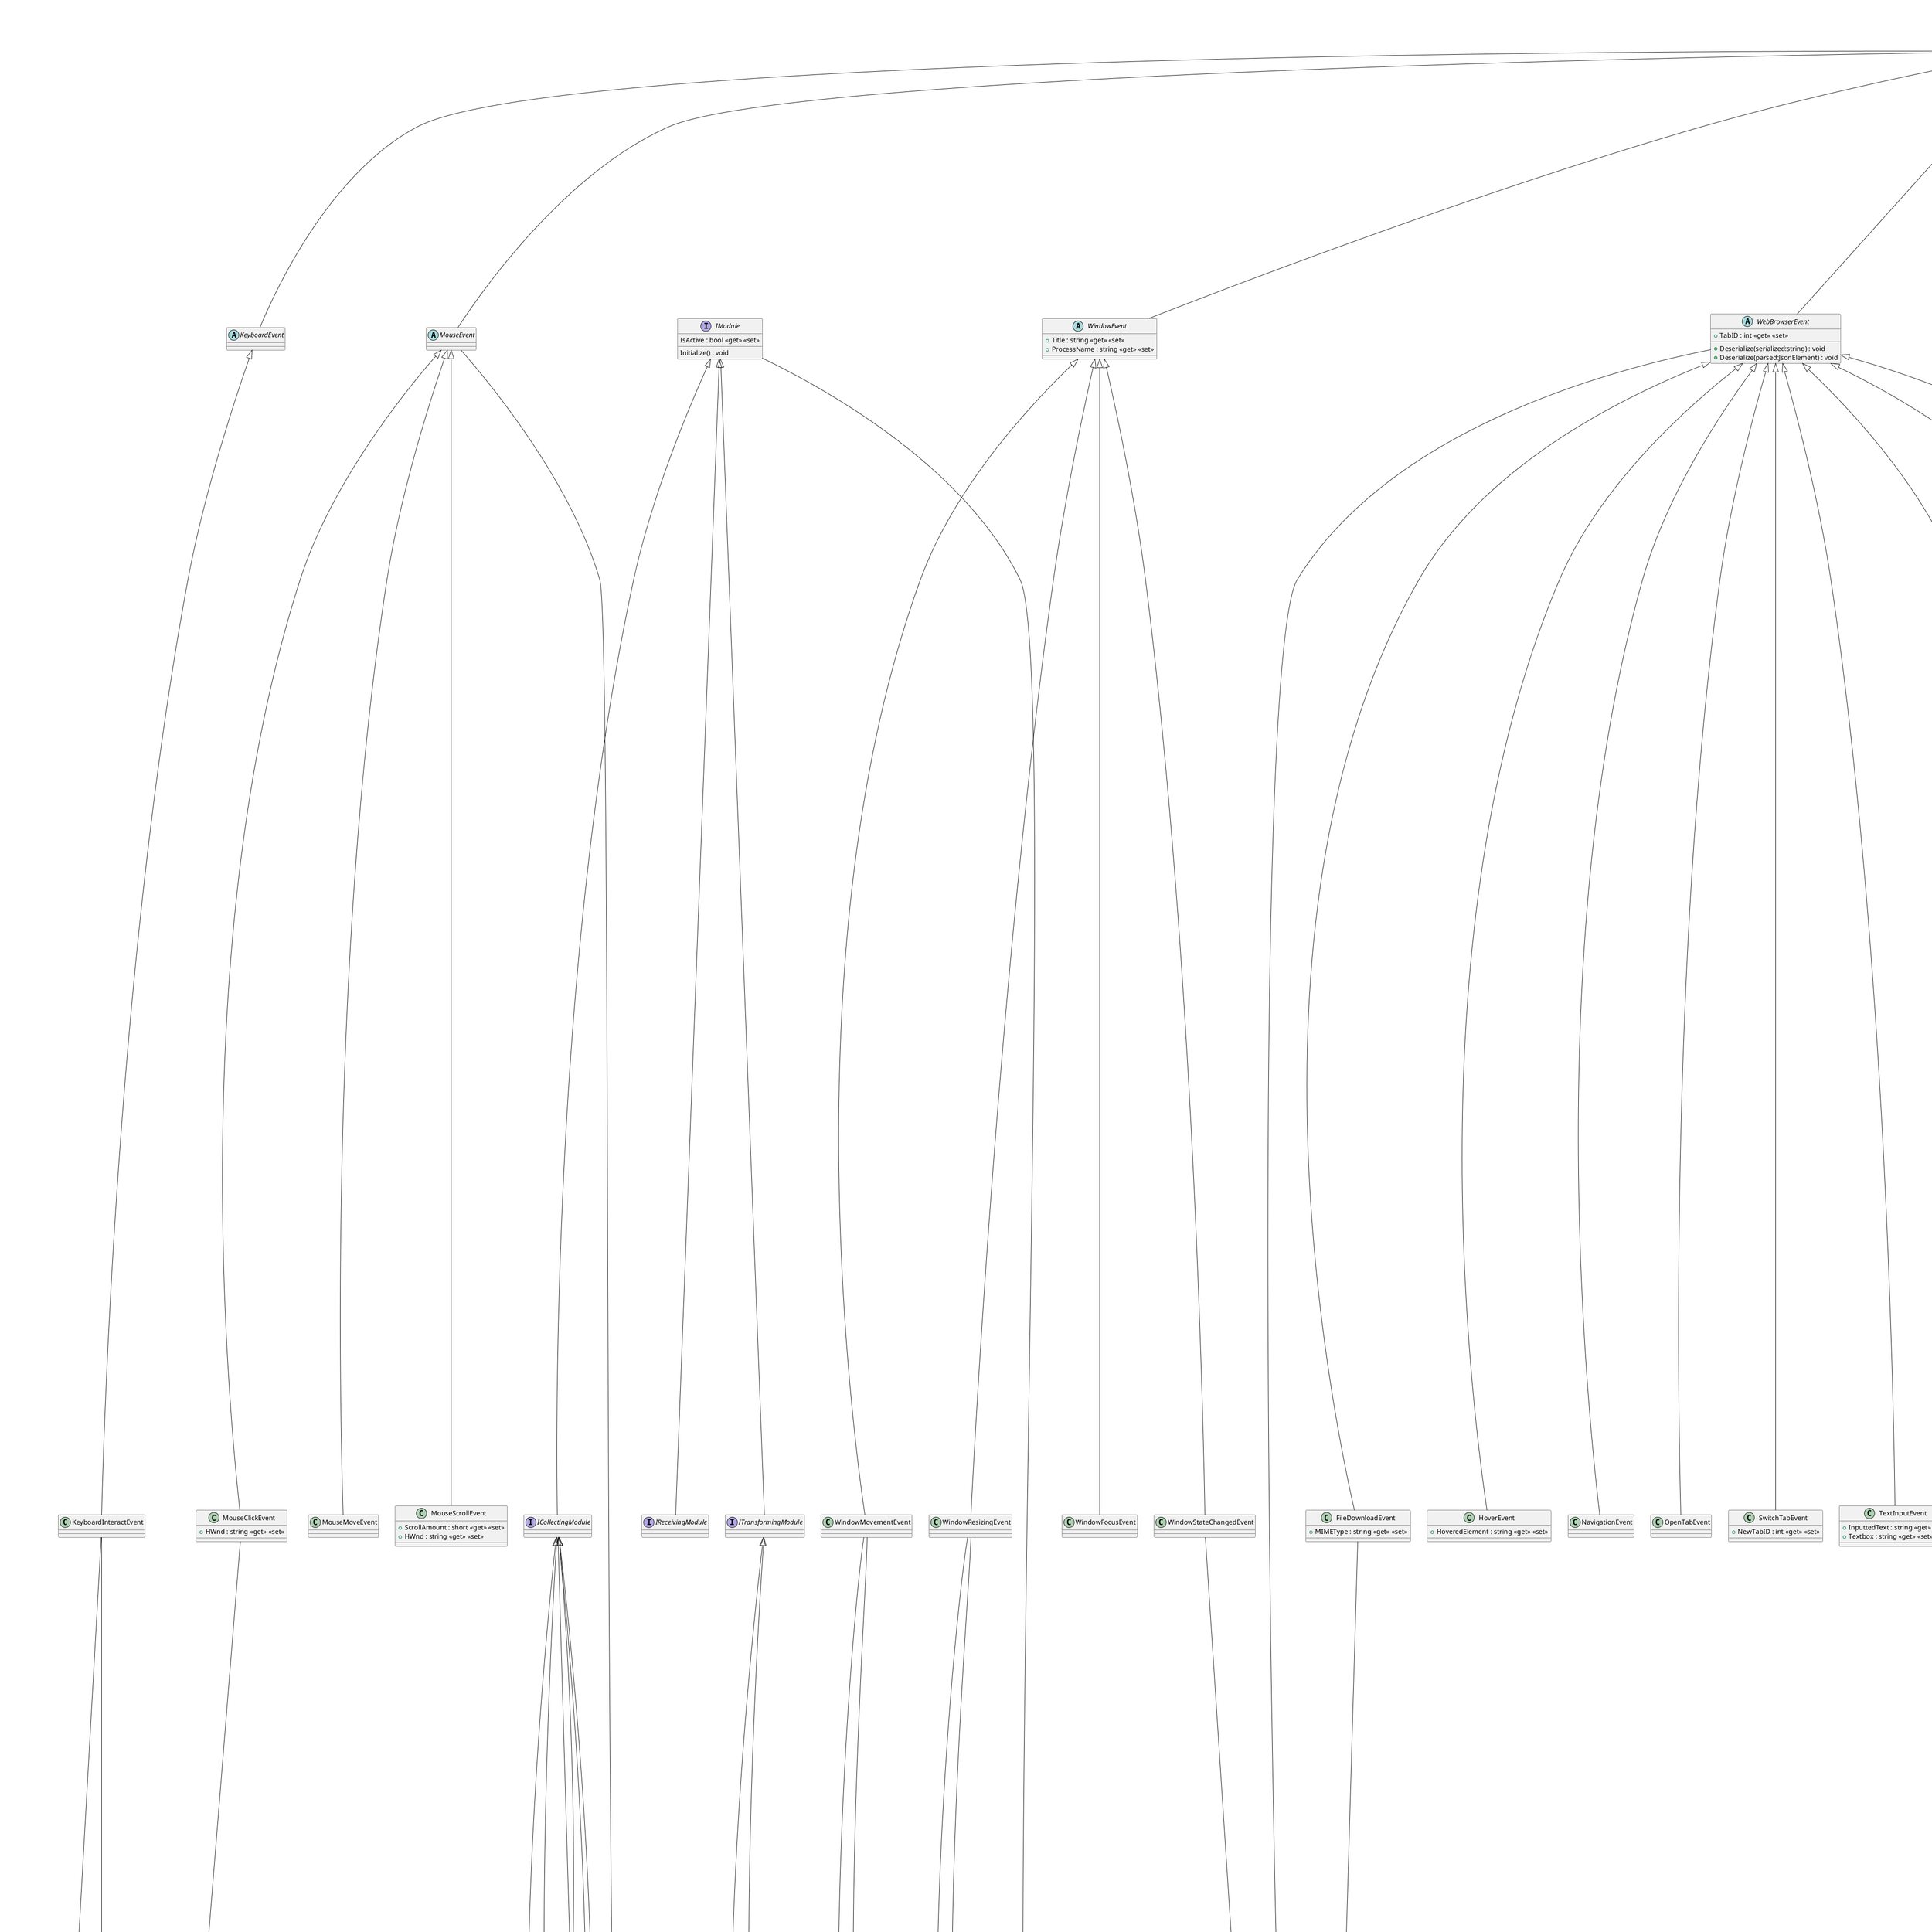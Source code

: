 @startuml
class UnitTest1 {
    + TestMethod1() : void
}
class Program {
    + {static} Main(args:string[]) : int
}
class Bootstrapper {
    + Bootstrapper()
    + ComposeImports(@object:object) : void
}
class ModuleLoadContext {
    + ModuleLoadContext(pluginPath:string)
}
IBootstrapper <|-- Bootstrapper
Bootstrapper +-- ModuleLoadContext
AssemblyLoadContext <|-- ModuleLoadContext
class BootstrapperConventions <<static>> {
    + {static} GetRegistrationBuilder() : RegistrationBuilder
}
interface IBootstrapper {
    ComposeImports(@object:object) : void
}
class UnitTest1 {
    + TestMethod1() : void
}
class App <<partial>> {
}
Application <|-- App
class UnitTest1 {
    + TestMethod1() : void
}
class ClipboardModule {
    + IsActive : bool <<get>> <<set>>
    + Initialize() : void
}
ICollectingModule <|-- ClipboardModule
ClipboardModule o-> "Identifier" Guid
ClipboardModule --> "Identifier" Guid
class UnitTest1 {
    + TestMethod1() : void
}
class KeyboardModule {
    + IsActive : bool <<get>> <<set>>
    + Initialize() : void
}
ICollectingModule <|-- KeyboardModule
KeyboardModule o-> "Identifier" Guid
KeyboardModule --> "Identifier" Guid
class UnitTest1 {
    + TestMethod1() : void
}
class MouseModule {
    + IsActive : bool <<get>> <<set>>
    + Initialize() : void
}
ICollectingModule <|-- MouseModule
MouseModule o-> "Identifier" Guid
MouseModule --> "Identifier" Guid
class MouseModuleConfiguration {
    + SamplingRateInHz : uint <<get>> <<set>>
    + Threshold : int <<get>> <<set>>
    + Parse(configuration:RawConfiguration) : void
}
IConfiguration <|-- MouseModuleConfiguration
class UnitTest1 {
    + TestMethod1() : void
}
enum EventLabel {
    BUTTONCLICK,
    CLOSETAB,
    DOWNLOAD,
    HOVER,
    NAVIGATION,
    OPENTAB,
    SWITCHTAB,
    TEXTINPUT,
    TEXTSELECTION,
}
interface IWebBrowserEventObserver {
    + Notify(eventJson:JsonElement) : void
    + EnqueueFinished() : void
}
interface IWebBrowserEventObservable {
    + Subscribe(observer:IWebBrowserEventObserver, eventLabel:EventLabel[]) : void
    + Unsubscribe(observer:IWebBrowserEventObserver, eventLabel:EventLabel[]) : void
}
IWebBrowserEventObserver --> "HandledEventLabel" EventLabel
class WebBrowserModule {
    + IsActive : bool <<get>> <<set>>
    + Initialize() : void
}
ICollectingModule <|-- WebBrowserModule
WebBrowserModule o-> "Identifier" Guid
WebBrowserModule --> "Identifier" Guid
class WebBrowserModuleConfiguration {
    + UrlSuffix : string <<get>>
    + Parse(configuration:RawConfiguration) : void
}
IConfiguration <|-- WebBrowserModuleConfiguration
class WebExtensionListener {
    + WebExtensionListener(urlSuffix:string)
    + RecordingActive : bool <<get>> <<set>>
    + StartListening() : void
    + StopListening() : void
    + Subscribe(observer:IWebBrowserEventObserver, labels:EventLabel[]) : void
    + Unsubscribe(observer:IWebBrowserEventObserver, labels:EventLabel[]) : void
}
class WebBrowserRequest {
    + Request : string <<get>> <<set>>
    + Data : JsonElement? <<get>> <<set>>
}
class WebBrowserResponse {
    + WebBrowserResponse(response:string, config:string?)
    + application : string <<get>> = "MORR"
    + response : string <<get>>
    + config : string? <<get>>
}
enum WebBrowserRequestType {
    CONNECT,
    CONFIG,
    START,
    SENDDATA,
    WAITSTOP,
}
class ResponseStrings <<sealed>> {
    + {static} <<readonly>> POSITIVERESPONSE : string = "Ok"
    + {static} <<readonly>> NEGATIVERESPONSE : string = "Invalid Request"
    + {static} <<readonly>> STARTRESPONSE : string = "Start"
    + {static} <<readonly>> STOPRESPONSE : string = "Stop"
}
IWebBrowserEventObservable <|-- WebExtensionListener
WebExtensionListener +-- WebBrowserRequest
WebExtensionListener +-- WebBrowserResponse
WebExtensionListener +-- WebBrowserRequestType
WebExtensionListener +-- ResponseStrings
class UnitTest1 {
    + TestMethod1() : void
}
class WindowManagementModule {
    + IsActive : bool <<get>> <<set>>
    + Initialize() : void
}
ICollectingModule <|-- WindowManagementModule
WindowManagementModule --> "WindowFocusEventProducer" WindowFocusEventProducer
WindowManagementModule --> "WindowMovementEventProducer" WindowMovementEventProducer
WindowManagementModule --> "WindowResizingEventProducer" WindowResizingEventProducer
WindowManagementModule --> "WindowStateChangedEventProducer" WindowStateChangedEventProducer
WindowManagementModule o-> "Identifier" Guid
WindowManagementModule --> "Identifier" Guid
class UnitTest1 {
    + TestMethod1() : void
}
interface IConfiguration {
    Parse(configuration:RawConfiguration) : void
}
class RawConfiguration {
    + RawValue : string <<get>>
    + RawConfiguration(rawValue:string)
}
abstract class Event {
}
Event o-> "Timestamp" DateTime
Event --> "IssuingModule" Guid
interface ICollectingModule {
}
IModule <|-- ICollectingModule
interface IModule {
    IsActive : bool <<get>> <<set>>
    Initialize() : void
}
IModule --> "Identifier" Guid
interface IReceivingModule {
}
IModule <|-- IReceivingModule
interface ITransformingModule {
}
IModule <|-- ITransformingModule
class DirectoryPath <<sealed>> {
    + DirectoryPath(value:string, skipValidation:bool)
    + <<override>> ToString() : string
}
class FilePath <<sealed>> {
    + FilePath(value:string, skipValidation:bool)
    + <<override>> ToString() : string
}
class GlobalHook <<static>> {
    + {static} IsActive : bool <<get>> <<set>>
    {static} <<extern>> LoadLibrary(lpFileName:string) : IntPtr
    {static} <<extern>> FreeLibrary(hModule:IntPtr) : bool
    + {static} AddListener(callback:RetrieveMessageCallBack, types:NativeMethods.MessageType[]) : void
    + {static} RemoveListener(callback:RetrieveMessageCallBack, types:NativeMethods.MessageType[]) : void
    + {static} FreeLibrary() : void
}
class HookMessage <<struct>> {
    + Type : uint
}
GlobalHook +-- HookMessage
HookMessage --> "Hwnd" IntPtr
HookMessage --> "wParam" IntPtr
class NativeMethods <<static>> {
    + {static} IsKeyPressed(virtualKeyCode:VirtualKeyCode) : bool
    + {static} TrySetKeyboardHook(callback:LowLevelKeyboardProc, handle:IntPtr) : bool
    + {static} GetClipboardText() : string
    + {static} GetAssociatedWindow() : IntPtr
    + {static} <<extern>> LoadLibrary(dllToLoad:string) : IntPtr
    + {static} <<extern>> GetProcAddress(hModule:IntPtr, procedureName:string) : IntPtr
    + {static} <<extern>> FreeLibrary(hModule:IntPtr) : bool
    + {static} <<extern>> GetKeyState(nVirtualKeyCode:VirtualKeyCode) : short
    + {static} <<extern>> SetWindowsHookEx(hookType:HookType, lpFn:LowLevelKeyboardProc, hMod:IntPtr, dwThreadId:uint) : IntPtr
    + {static} <<extern>> SetWindowsHookEx(hookType:HookType, lpFn:LowLevelMouseProc, hMod:IntPtr, dwThreadId:uint) : IntPtr
    + {static} <<extern>> UnhookWindowsHookEx(hhk:IntPtr) : bool
    + {static} <<extern>> CallNextHookEx(hhk:IntPtr, nCode:int, wParam:MessageType, lParam:KBDLLHOOKSTRUCT) : int
    + {static} <<extern>> CallNextHookEx(hhk:IntPtr, nCode:int, wParam:MessageType, lParam:MSLLHOOKSTRUCT) : int
    + {static} <<extern>> GetModuleHandle(lpModuleName:string) : IntPtr
    + {static} <<extern>> GetConsoleWindow() : IntPtr
    + {static} <<extern>> GetActiveWindow() : IntPtr
    + {static} <<extern>> GetCursorPos(lpPoint:POINT) : bool
    + {static} <<extern>> GetDoubleClickTime() : uint
    + {static} <<extern>> OpenClipboard(hWndNewOwner:IntPtr) : bool
    + {static} <<extern>> CloseClipboard() : bool
    + {static} <<extern>> GetOpenClipboardWindow() : IntPtr
    + {static} <<extern>> GetClipboardData(uFormat:uint) : IntPtr
    + {static} <<extern>> GlobalUnlock(hMem:IntPtr) : bool
    + {static} <<extern>> GlobalLock(hMem:IntPtr) : IntPtr
    + {static} <<extern>> CreateWindowEx(dwExStyle:int, lpClassName:string, lpWindowName:string, dwStyle:int, x:int, y:int, nWidth:int, nHeight:int, hWndParent:IntPtr, hMenu:IntPtr, hInstance:IntPtr, lpParam:IntPtr) : IntPtr
    + {static} <<extern>> RegisterClass(lpWndClass:WindowClass) : short
    + {static} <<extern>> DestroyWindow(hWnd:IntPtr) : bool
    + {static} <<extern>> DefWindowProc(hWnd:IntPtr, msg:uint, wParam:IntPtr, lParam:IntPtr) : IntPtr
    + {static} <<extern>> AddClipboardFormatListener(hwnd:IntPtr) : bool
    + {static} <<extern>> RemoveClipboardFormatListener(hwnd:IntPtr) : bool
    + {static} <<extern>> GetWindowText(hWnd:IntPtr, lpString:StringBuilder, nMaxCount:int) : int
    + {static} <<extern>> GetWindowThreadProcessId(hWnd:IntPtr, lpdwProcessId:uint) : uint
    + {static} <<extern>> GetWindowTextLength(hWnd:IntPtr) : int
    + {static} <<extern>> SendMessage(hWnd:IntPtr, Msg:UInt32, wParam:IntPtr, lParam:StringBuilder) : IntPtr
    + {static} <<extern>> GetForegroundWindow() : IntPtr
    + {static} <<extern>> GetWindowRect(hWnd:int, lpRect:Rectangle) : long
}
class MSG <<struct>> {
    + Message : uint
    + Time : uint
}
class POINT <<struct>> {
    + X : int
    + Y : int
    + POINT(x:int, y:int)
}
class KBDLLHOOKSTRUCT <<struct>> {
    + VKCode : int
    + ScanCode : int
    + Flags : int
    + Time : int
    + DWExtraInfo : int
}
class MSLLHOOKSTRUCT <<struct>> {
    + mouseData : uint
    + flags : uint
    + time : uint
}
class WindowClass <<struct>> {
    + style : uint
    + cbClsExtra : int
    + cbWndExtra : int
    + lpszMenuName : string
    + lpszClassName : string
}
enum KeyMask {
    KEY_PRESSED= 0x8000,
    KEY_TOGGLED= 0x1,
}
enum HookType {
    WH_KEYBOARD_LL= 13,
    WH_MOUSE_LL= 14,
}
enum MessageType {
    WM_NULL= 0x00,
    WM_CREATE= 0x01,
    WM_DESTROY= 0x02,
    WM_MOVE= 0x03,
    WM_SIZE= 0x05,
    WM_ACTIVATE= 0x06,
    WM_SETFOCUS= 0x07,
    WM_KILLFOCUS= 0x08,
    WM_ENABLE= 0x0A,
    WM_SETREDRAW= 0x0B,
    WM_SETTEXT= 0x0C,
    WM_GETTEXT= 0x0D,
    WM_GETTEXTLENGTH= 0x0E,
    WM_PAINT= 0x0F,
    WM_CLOSE= 0x10,
    WM_QUERYENDSESSION= 0x11,
    WM_QUIT= 0x12,
    WM_QUERYOPEN= 0x13,
    WM_ERASEBKGND= 0x14,
    WM_SYSCOLORCHANGE= 0x15,
    WM_ENDSESSION= 0x16,
    WM_SYSTEMERROR= 0x17,
    WM_SHOWWINDOW= 0x18,
    WM_CTLCOLOR= 0x19,
    WM_WININICHANGE= 0x1A,
    WM_SETTINGCHANGE= 0x1A,
    WM_DEVMODECHANGE= 0x1B,
    WM_ACTIVATEAPP= 0x1C,
    WM_FONTCHANGE= 0x1D,
    WM_TIMECHANGE= 0x1E,
    WM_CANCELMODE= 0x1F,
    WM_SETCURSOR= 0x20,
    WM_MOUSEACTIVATE= 0x21,
    WM_CHILDACTIVATE= 0x22,
    WM_QUEUESYNC= 0x23,
    WM_GETMINMAXINFO= 0x24,
    WM_PAINTICON= 0x26,
    WM_ICONERASEBKGND= 0x27,
    WM_NEXTDLGCTL= 0x28,
    WM_SPOOLERSTATUS= 0x2A,
    WM_DRAWITEM= 0x2B,
    WM_MEASUREITEM= 0x2C,
    WM_DELETEITEM= 0x2D,
    WM_VKEYTOITEM= 0x2E,
    WM_CHARTOITEM= 0x2F,
    WM_SETFONT= 0x30,
    WM_GETFONT= 0x31,
    WM_SETHOTKEY= 0x32,
    WM_GETHOTKEY= 0x33,
    WM_QUERYDRAGICON= 0x37,
    WM_COMPAREITEM= 0x39,
    WM_COMPACTING= 0x41,
    WM_WINDOWPOSCHANGING= 0x46,
    WM_WINDOWPOSCHANGED= 0x47,
    WM_POWER= 0x48,
    WM_COPYDATA= 0x4A,
    WM_CANCELJOURNAL= 0x4B,
    WM_NOTIFY= 0x4E,
    WM_INPUTLANGCHANGEREQUEST= 0x50,
    WM_INPUTLANGCHANGE= 0x51,
    WM_TCARD= 0x52,
    WM_HELP= 0x53,
    WM_USERCHANGED= 0x54,
    WM_NOTIFYFORMAT= 0x55,
    WM_CONTEXTMENU= 0x7B,
    WM_STYLECHANGING= 0x7C,
    WM_STYLECHANGED= 0x7D,
    WM_DISPLAYCHANGE= 0x7E,
    WM_GETICON= 0x7F,
    WM_SETICON= 0x80,
    WM_NCCREATE= 0x81,
    WM_NCDESTROY= 0x82,
    WM_NCCALCSIZE= 0x83,
    WM_NCHITTEST= 0x84,
    WM_NCPAINT= 0x85,
    WM_NCACTIVATE= 0x86,
    WM_GETDLGCODE= 0x87,
    WM_NCMOUSEMOVE= 0xA0,
    WM_NCLBUTTONDOWN= 0xA1,
    WM_NCLBUTTONUP= 0xA2,
    WM_NCLBUTTONDBLCLK= 0xA3,
    WM_NCRBUTTONDOWN= 0xA4,
    WM_NCRBUTTONUP= 0xA5,
    WM_NCRBUTTONDBLCLK= 0xA6,
    WM_NCMBUTTONDOWN= 0xA7,
    WM_NCMBUTTONUP= 0xA8,
    WM_NCMBUTTONDBLCLK= 0xA9,
    WM_KEYFIRST= 0x100,
    WM_KEYDOWN= 0x100,
    WM_KEYUP= 0x101,
    WM_CHAR= 0x102,
    WM_DEADCHAR= 0x103,
    WM_SYSKEYDOWN= 0x104,
    WM_SYSKEYUP= 0x105,
    WM_SYSCHAR= 0x106,
    WM_SYSDEADCHAR= 0x107,
    WM_KEYLAST= 0x108,
    WM_IME_STARTCOMPOSITION= 0x10D,
    WM_IME_ENDCOMPOSITION= 0x10E,
    WM_IME_COMPOSITION= 0x10F,
    WM_IME_KEYLAST= 0x10F,
    WM_INITDIALOG= 0x110,
    WM_COMMAND= 0x111,
    WM_SYSCOMMAND= 0x112,
    WM_TIMER= 0x113,
    WM_HSCROLL= 0x114,
    WM_VSCROLL= 0x115,
    WM_INITMENU= 0x116,
    WM_INITMENUPOPUP= 0x117,
    WM_MENUSELECT= 0x11F,
    WM_MENUCHAR= 0x120,
    WM_ENTERIDLE= 0x121,
    WM_CTLCOLORMSGBOX= 0x132,
    WM_CTLCOLOREDIT= 0x133,
    WM_CTLCOLORLISTBOX= 0x134,
    WM_CTLCOLORBTN= 0x135,
    WM_CTLCOLORDLG= 0x136,
    WM_CTLCOLORSCROLLBAR= 0x137,
    WM_CTLCOLORSTATIC= 0x138,
    WM_MOUSEMOVE= 0x200,
    WM_MOUSEFIRST= 0x200,
    WM_LBUTTONDOWN= 0x201,
    WM_LBUTTONUP= 0x202,
    WM_LBUTTONDBLCLK= 0x203,
    WM_RBUTTONDOWN= 0x204,
    WM_RBUTTONUP= 0x205,
    WM_RBUTTONDBLCLK= 0x206,
    WM_MBUTTONDOWN= 0x207,
    WM_MBUTTONUP= 0x208,
    WM_MBUTTONDBLCLK= 0x209,
    WM_MOUSEWHEEL= 0x20A,
    WM_MOUSEHWHEEL= 0x20E,
    WM_PARENTNOTIFY= 0x210,
    WM_ENTERMENULOOP= 0x211,
    WM_EXITMENULOOP= 0x212,
    WM_NEXTMENU= 0x213,
    WM_SIZING= 0x214,
    WM_CAPTURECHANGED= 0x215,
    WM_MOVING= 0x216,
    WM_POWERBROADCAST= 0x218,
    WM_DEVICECHANGE= 0x219,
    WM_MDICREATE= 0x220,
    WM_MDIDESTROY= 0x221,
    WM_MDIACTIVATE= 0x222,
    WM_MDIRESTORE= 0x223,
    WM_MDINEXT= 0x224,
    WM_MDIMAXIMIZE= 0x225,
    WM_MDITILE= 0x226,
    WM_MDICASCADE= 0x227,
    WM_MDIICONARRANGE= 0x228,
    WM_MDIGETACTIVE= 0x229,
    WM_MDISETMENU= 0x230,
    WM_ENTERSIZEMOVE= 0x231,
    WM_EXITSIZEMOVE= 0x232,
    WM_DROPFILES= 0x233,
    WM_MDIREFRESHMENU= 0x234,
    WM_IME_SETCONTEXT= 0x281,
    WM_IME_NOTIFY= 0x282,
    WM_IME_CONTROL= 0x283,
    WM_IME_COMPOSITIONFULL= 0x284,
    WM_IME_SELECT= 0x285,
    WM_IME_CHAR= 0x286,
    WM_IME_KEYDOWN= 0x290,
    WM_IME_KEYUP= 0x291,
    WM_MOUSEHOVER= 0x2A1,
    WM_NCMOUSELEAVE= 0x2A2,
    WM_MOUSELEAVE= 0x2A3,
    WM_CUT= 0x300,
    WM_COPY= 0x301,
    WM_PASTE= 0x302,
    WM_CLEAR= 0x303,
    WM_UNDO= 0x304,
    WM_CLIPBOARDUPDATE= 0x031D,
    WM_RENDERFORMAT= 0x305,
    WM_RENDERALLFORMATS= 0x306,
    WM_DESTROYCLIPBOARD= 0x307,
    WM_DRAWCLIPBOARD= 0x308,
    WM_PAINTCLIPBOARD= 0x309,
    WM_VSCROLLCLIPBOARD= 0x30A,
    WM_SIZECLIPBOARD= 0x30B,
    WM_ASKCBFORMATNAME= 0x30C,
    WM_CHANGECBCHAIN= 0x30D,
    WM_HSCROLLCLIPBOARD= 0x30E,
    WM_QUERYNEWPALETTE= 0x30F,
    WM_PALETTEISCHANGING= 0x310,
    WM_PALETTECHANGED= 0x311,
    WM_HOTKEY= 0x312,
    WM_PRINT= 0x317,
    WM_PRINTCLIENT= 0x318,
    WM_HANDHELDFIRST= 0x358,
    WM_HANDHELDLAST= 0x35F,
    WM_PENWINFIRST= 0x380,
    WM_PENWINLAST= 0x38F,
    WM_COALESCE_FIRST= 0x390,
    WM_COALESCE_LAST= 0x39F,
    WM_DDE_FIRST= 0x3E0,
    WM_DDE_INITIATE= 0x3E0,
    WM_DDE_TERMINATE= 0x3E1,
    WM_DDE_ADVISE= 0x3E2,
    WM_DDE_UNADVISE= 0x3E3,
    WM_DDE_ACK= 0x3E4,
    WM_DDE_DATA= 0x3E5,
    WM_DDE_REQUEST= 0x3E6,
    WM_DDE_POKE= 0x3E7,
    WM_DDE_EXECUTE= 0x3E8,
    WM_DDE_LAST= 0x3E8,
    WM_USER= 0x400,
    WM_APP= 0x8000,
}
enum VirtualKeyCode {
    VK_SHIFT= 0x10,
    VK_CONTROL= 0x11,
    VK_MENU= 0x12,
    VK_LWIN= 0x5B,
    VK_RWIN= 0x5C,
}
enum ClipboardFormat {
    CF_BITMAP= 2,
    CF_DIB= 8,
    CF_DIBV5= 17,
    CF_DIF= 5,
    CF_DSPBITMAP= 0x0082,
    CF_DSPENHMETAFILE= 0x008E,
    CF_DSPMETAFILEPICT= 0x0083,
    CF_DSPTEXT= 0x0081,
    CF_ENHMETAFILE= 14,
    CF_GDIOBJFIRST= 0x0300,
    CF_GDIOBJLAST= 0x03FF,
    CF_HDROP= 15,
    CF_LOCALE= 16,
    CF_METAFILEPICT= 3,
    CF_OEMTEXT= 7,
    CF_OWNERDISPLAY= 0x0080,
    CF_PALETTE= 9,
    CF_PENDATA= 10,
    CF_PRIVATEFIRST= 0x0200,
    CF_PRIVATELAST= 0x02FF,
    CF_RIFF= 11,
    CF_SYLK= 4,
    CF_TEXT= 1,
    CF_TIFF= 6,
    CF_UNICODETEXT= 13,
    CF_WAVE= 12,
}
NativeMethods +-- MSG
MSG --> "HWnd" IntPtr
MSG --> "WParam" IntPtr
MSG --> "LParam" IntPtr
MSG --> "Pt" POINT
NativeMethods +-- POINT
NativeMethods +-- KBDLLHOOKSTRUCT
NativeMethods +-- MSLLHOOKSTRUCT
MSLLHOOKSTRUCT --> "pt" POINT
MSLLHOOKSTRUCT --> "dwExtraInfo" IntPtr
NativeMethods +-- WindowClass
WindowClass --> "lpfnWndProc" WindowProcedureHandler
WindowClass --> "hInstance" IntPtr
WindowClass --> "hIcon" IntPtr
WindowClass --> "hCursor" IntPtr
WindowClass --> "hbrBackground" IntPtr
NativeMethods +-- KeyMask
NativeMethods +-- HookType
NativeMethods +-- MessageType
NativeMethods +-- VirtualKeyCode
NativeMethods +-- ClipboardFormat
class Utility <<static>> {
    + {static} SetAndDispatch(variable:bool, value:bool, onTrue:Action, onFalse:Action) : void
    + {static} GetTypeFromAnyAssembly(type:string) : Type?
    + {static} GetWindowTitleFromHwnd(hwnd:IntPtr) : string
    + {static} GetProcessNameFromHwnd(hwnd:IntPtr) : string
    + {static} IsRectSizeEqual(rectA:Rectangle, rectB:Rectangle) : bool
    + {static} GetWindowWidth(rect:Rectangle) : int
    + {static} GetWindowHeight(rect:Rectangle) : int
}
interface "ICommand`1"<in TOptions> {
    Execute(options:TOptions) : int
}
abstract class CommandOptions {
    + IsVerbose : bool <<get>> <<set>>
}
interface IInteractiveCommandLine {
    Launch(completionAction:Action) : void
}
class InteractiveCommandLine {
    + InteractiveCommandLine(consoleFormatter:IConsoleFormatter)
    + Launch(completionAction:Action) : void
}
IInteractiveCommandLine <|-- InteractiveCommandLine
class ConsoleFormatter {
    + IsVerbose : bool <<get>> <<set>> = false
    + PrintError(exception:Exception) : void
    + PrintDebug(message:string) : void
    + Print(message:string) : void
    + Read() : string
}
IConsoleFormatter <|-- ConsoleFormatter
interface IConsoleFormatter {
    IsVerbose : bool <<get>> <<set>>
    PrintError(exception:Exception) : void
    PrintDebug(message:string) : void
    Print(message:string) : void
    Read() : string
}
interface IMessageLoop {
    IsRunning : bool <<get>>
    Start() : void
    Stop() : void
}
class MessageLoop {
    + IsRunning : bool <<get>>
    + MessageLoop()
    + Start() : void
    + Stop() : void
    + {static} <<extern>> GetCurrentThreadId() : uint
}
IMessageLoop <|-- MessageLoop
class ProcessCommandTest {
    + BeforeTest() : void
    + TestProcessCommand_Successful() : void
    + TestProcessCommand_OnProcessError() : void
    + TestProcessCommand_NullOptions() : void
    + TestProcessCommand_IsVerbosePropagation() : void
}
class RecordCommandTest {
    + BeforeTest() : void
    + TestRecordCommand_Successful() : void
    + TestRecordCommand_OnStartError() : void
    + TestRecordCommand_NullOptions() : void
    + TestRecordCommand_IsVerbosePropagation() : void
}
class ValidateCommandTest {
    + BeforeTest() : void
    + TestProcessCommand_Successful() : void
    + TestProcessCommand_OnConfigManagerError() : void
    + TestProcessCommand_OnBootstrapperError() : void
    + TestProcessCommand_InvalidConfig() : void
    + TestProcessCommand_NullOptions() : void
    + TestProcessCommand_IsVerbosePropagation() : void
}
class InteractiveCommandLineTest {
    + BeforeTest() : void
    + TestInteractive_Completion() : void
    + TestInteractive_Retry() : void
    + TestInteractive_NullOutputFormatter() : void
}
class ConsoleFormatterTest {
    + TestConsole_Read() : void
    + TestConsole_Print() : void
    + TestConsole_PrintDebug() : void
    + TestConsole_PrintDebug_NotInDebug() : void
    + TestConsole_PrintError() : void
}
class MessageLoopTest {
    + TestMessageLoop() : void
}
class ConfigurationManager {
    + LoadConfiguration(path:FilePath) : void
}
IConfigurationManager <|-- ConfigurationManager
interface IConfigurationManager {
    LoadConfiguration(path:FilePath) : void
}
class InvalidConfigurationException {
    + InvalidConfigurationException()
    + InvalidConfigurationException(message:string)
    + InvalidConfigurationException(message:string, innerException:Exception)
}
Exception <|-- InvalidConfigurationException
class GlobalModuleConfiguration {
    + Parse(configuration:RawConfiguration) : void
}
class "IEnumerable`1"<T> {
}
IConfiguration <|-- GlobalModuleConfiguration
GlobalModuleConfiguration --> "EnabledModules<Type>" "IEnumerable`1"
interface IModuleManager {
    InitializeModules() : void
    NotifyModulesOnSessionStart() : void
    NotifyModulesOnSessionStop() : void
}
class ModuleManager {
    + InitializeModules() : void
    + NotifyModulesOnSessionStart() : void
    + NotifyModulesOnSessionStop() : void
}
IModuleManager <|-- ModuleManager
interface ISessionManager {
    CurrentRecordingDirectory : DirectoryPath? <<get>>
    RecordingsFolder : DirectoryPath? <<get>>
    StartRecording() : void
    StopRecording() : void
    Process(recordings:IEnumerable<DirectoryPath>) : void
}
class SessionConfiguration {
    + Decoders : IEnumerable<Type>? <<get>>
    + Parse(configuration:RawConfiguration) : void
}
class "IEnumerable`1"<T> {
}
IConfiguration <|-- SessionConfiguration
SessionConfiguration --> "Encoders<Type>" "IEnumerable`1"
SessionConfiguration --> "RecordingDirectory" DirectoryPath
class SessionManager {
    + SessionManager(configurationPath:FilePath)
    + SessionManager(configurationPath:FilePath, bootstrapper:IBootstrapper, configurationManager:IConfigurationManager, moduleManager:IModuleManager)
    + CurrentRecordingDirectory : DirectoryPath? <<get>>
    + RecordingsFolder : DirectoryPath? <<get>>
    + StartRecording() : void
    + StopRecording() : void
    + Process(recordings:IEnumerable<DirectoryPath>) : void
}
ISessionManager <|-- SessionManager
class ErrorDialog <<partial>> {
    + ErrorDialog(errorMessage:string)
    + ErrorMessage : string <<get>>
}
Window <|-- ErrorDialog
class InformationDialog <<partial>> {
    + InformationDialog()
}
Window <|-- InformationDialog
class SaveDialog <<partial>> {
    + SaveDialog()
}
Window <|-- SaveDialog
class ApplicationViewModel {
    + ApplicationViewModel()
    + IsRecording : bool <<get>> <<set>>
}
DependencyObject <|-- ApplicationViewModel
ApplicationViewModel --> "OpenRecordingsDirectoryCommand" ICommand
ApplicationViewModel --> "ExitCommand" ICommand
ApplicationViewModel --> "ToggleRecordingCommand" ICommand
ApplicationViewModel o-> "IsRecordingProperty" DependencyProperty
class ClipboardCopyEvent {
}
ClipboardEvent <|-- ClipboardCopyEvent
class ClipboardCutEvent {
}
ClipboardEvent <|-- ClipboardCutEvent
abstract class ClipboardEvent {
    + ClipboardText : string <<get>> <<set>>
}
Event <|-- ClipboardEvent
class ClipboardPasteEvent {
}
ClipboardEvent <|-- ClipboardPasteEvent
class ClipboardCopyEventProducer {
    + StartCapture() : void
    + StopCapture() : void
}
class "DefaultEventQueue`1"<T> {
}
class ClipboardWindowMessageSink {
    + ClipboardWindowMessageSink()
    +  <<event>> ClipboardUpdated : ClipboardEventHandler? 
    + Dispose() : void
}
"DefaultEventQueue`1" "<ClipboardCopyEvent>" <|-- ClipboardCopyEventProducer
ClipboardCopyEventProducer +-- ClipboardWindowMessageSink
class ClipboardCutEventProducer {
    + StartCapture() : void
    + StopCapture() : void
}
class "DefaultEventQueue`1"<T> {
}
"DefaultEventQueue`1" "<ClipboardCutEvent>" <|-- ClipboardCutEventProducer
class ClipboardPasteEventProducer {
    + StartCapture() : void
    + StopCapture() : void
}
class "DefaultEventQueue`1"<T> {
}
"DefaultEventQueue`1" "<ClipboardPasteEvent>" <|-- ClipboardPasteEventProducer
abstract class KeyboardEvent {
}
Event <|-- KeyboardEvent
class KeyboardInteractEvent {
}
KeyboardEvent <|-- KeyboardInteractEvent
KeyboardInteractEvent --> "PressedKey" Key
KeyboardInteractEvent --> "ModifierKeys" ModifierKeys
class KeyboardInteractEventProducer {
    + StartCapture() : void
    + StopCapture() : void
}
class "DefaultEventQueue`1"<T> {
}
"DefaultEventQueue`1" "<KeyboardInteractEvent>" <|-- KeyboardInteractEventProducer
class MouseClickEvent {
    + HWnd : string <<get>> <<set>>
}
MouseEvent <|-- MouseClickEvent
MouseClickEvent --> "MouseAction" MouseAction
abstract class MouseEvent {
}
Event <|-- MouseEvent
MouseEvent --> "MousePosition" Point
class MouseMoveEvent {
}
MouseEvent <|-- MouseMoveEvent
class MouseScrollEvent {
    + ScrollAmount : short <<get>> <<set>>
    + HWnd : string <<get>> <<set>>
}
MouseEvent <|-- MouseScrollEvent
class MouseClickEventProducer {
    + StartCapture() : void
    + StopCapture() : void
}
class "DefaultEventQueue`1"<T> {
}
"DefaultEventQueue`1" "<MouseClickEvent>" <|-- MouseClickEventProducer
class MouseMoveEventProducer {
    + StartCapture() : void
    + StopCapture() : void
}
class "DefaultEventQueue`1"<T> {
}
"DefaultEventQueue`1" "<MouseMoveEvent>" <|-- MouseMoveEventProducer
class MouseScrollEventProducer {
    + StartCapture() : void
    + StopCapture() : void
}
class "DefaultEventQueue`1"<T> {
}
"DefaultEventQueue`1" "<MouseScrollEvent>" <|-- MouseScrollEventProducer
class ButtonClickEvent {
    + Button : string <<get>> <<set>>
    + Href : string? <<get>> <<set>>
}
WebBrowserEvent <|-- ButtonClickEvent
class CloseTabEvent {
}
WebBrowserEvent <|-- CloseTabEvent
class FileDownloadEvent {
    + MIMEType : string <<get>> <<set>>
}
WebBrowserEvent <|-- FileDownloadEvent
FileDownloadEvent --> "FileURL" Uri
class HoverEvent {
    + HoveredElement : string <<get>> <<set>>
}
WebBrowserEvent <|-- HoverEvent
class NavigationEvent {
}
WebBrowserEvent <|-- NavigationEvent
class OpenTabEvent {
}
WebBrowserEvent <|-- OpenTabEvent
class SwitchTabEvent {
    + NewTabID : int <<get>> <<set>>
}
WebBrowserEvent <|-- SwitchTabEvent
class TextInputEvent {
    + InputtedText : string <<get>> <<set>>
    + Textbox : string <<get>> <<set>>
}
WebBrowserEvent <|-- TextInputEvent
class TextSelectionEvent {
    + SelectedText : string <<get>> <<set>>
}
WebBrowserEvent <|-- TextSelectionEvent
abstract class WebBrowserEvent {
    + TabID : int <<get>> <<set>>
    + Deserialize(serialized:string) : void
    + Deserialize(parsed:JsonElement) : void
}
Event <|-- WebBrowserEvent
WebBrowserEvent --> "CurrentURL" Uri
class ButtonClickEventProducer {
    + <<override>> Notify(eventJson:JsonElement) : void
}
class "WebBrowserEventProducer`1"<T> {
}
"WebBrowserEventProducer`1" "<ButtonClickEvent>" <|-- ButtonClickEventProducer
ButtonClickEventProducer --> "HandledEventLabel" EventLabel
class CloseTabEventProducer {
    + <<override>> Notify(eventJson:JsonElement) : void
}
class "WebBrowserEventProducer`1"<T> {
}
"WebBrowserEventProducer`1" "<CloseTabEvent>" <|-- CloseTabEventProducer
CloseTabEventProducer --> "HandledEventLabel" EventLabel
class FileDownloadEventProducer {
    + <<override>> Notify(eventJson:JsonElement) : void
}
class "WebBrowserEventProducer`1"<T> {
}
"WebBrowserEventProducer`1" "<FileDownloadEvent>" <|-- FileDownloadEventProducer
FileDownloadEventProducer --> "HandledEventLabel" EventLabel
class HoverEventProducer {
    + <<override>> Notify(eventJson:JsonElement) : void
}
class "WebBrowserEventProducer`1"<T> {
}
"WebBrowserEventProducer`1" "<HoverEvent>" <|-- HoverEventProducer
HoverEventProducer --> "HandledEventLabel" EventLabel
class NavigationEventProducer {
    + <<override>> Notify(eventJson:JsonElement) : void
}
class "WebBrowserEventProducer`1"<T> {
}
"WebBrowserEventProducer`1" "<NavigationEvent>" <|-- NavigationEventProducer
NavigationEventProducer --> "HandledEventLabel" EventLabel
class OpenTabEventProducer {
    + <<override>> Notify(eventJson:JsonElement) : void
}
class "WebBrowserEventProducer`1"<T> {
}
"WebBrowserEventProducer`1" "<OpenTabEvent>" <|-- OpenTabEventProducer
OpenTabEventProducer --> "HandledEventLabel" EventLabel
class SwitchTabEventProducer {
    + <<override>> Notify(eventJson:JsonElement) : void
}
class "WebBrowserEventProducer`1"<T> {
}
"WebBrowserEventProducer`1" "<SwitchTabEvent>" <|-- SwitchTabEventProducer
SwitchTabEventProducer --> "HandledEventLabel" EventLabel
class TextInputEventProducer {
    + <<override>> Notify(eventJson:JsonElement) : void
}
class "WebBrowserEventProducer`1"<T> {
}
"WebBrowserEventProducer`1" "<TextInputEvent>" <|-- TextInputEventProducer
TextInputEventProducer --> "HandledEventLabel" EventLabel
class TextSelectionEventProducer {
    + <<override>> Notify(eventJson:JsonElement) : void
}
class "WebBrowserEventProducer`1"<T> {
}
"WebBrowserEventProducer`1" "<TextSelectionEvent>" <|-- TextSelectionEventProducer
TextSelectionEventProducer --> "HandledEventLabel" EventLabel
abstract class "WebBrowserEventProducer`1"<T> {
    + <<virtual>> Notify(eventJson:JsonElement) : void
    + EnqueueFinished() : void
}
class "DefaultEventQueue`1"<T> {
}
"DefaultEventQueue`1" "<T>" <|-- "WebBrowserEventProducer`1"
IWebBrowserEventObserver <|-- "WebBrowserEventProducer`1"
"WebBrowserEventProducer`1" --> "HandledEventLabel" EventLabel
abstract class WindowEvent {
    + Title : string <<get>> <<set>>
    + ProcessName : string <<get>> <<set>>
}
Event <|-- WindowEvent
class WindowFocusEvent {
}
WindowEvent <|-- WindowFocusEvent
class WindowMovementEvent {
}
WindowEvent <|-- WindowMovementEvent
WindowMovementEvent --> "OldLocation" Point
WindowMovementEvent --> "NewLocation" Point
class WindowResizingEvent {
}
WindowEvent <|-- WindowResizingEvent
WindowResizingEvent --> "OldSize" Size
WindowResizingEvent --> "NewSize" Size
class WindowStateChangedEvent {
}
WindowEvent <|-- WindowStateChangedEvent
WindowStateChangedEvent --> "WindowState" WindowState
class WindowFocusEventProducer {
    + StartCapture() : void
    + StopCapture() : void
}
class "DefaultEventQueue`1"<T> {
}
"DefaultEventQueue`1" "<WindowFocusEvent>" <|-- WindowFocusEventProducer
class WindowMovementEventProducer {
    + StartCapture() : void
    + StopCapture() : void
}
class "DefaultEventQueue`1"<T> {
}
"DefaultEventQueue`1" "<WindowMovementEvent>" <|-- WindowMovementEventProducer
class WindowResizingEventProducer {
    + StartCapture() : void
    + StopCapture() : void
}
class "DefaultEventQueue`1"<T> {
}
"DefaultEventQueue`1" "<WindowResizingEvent>" <|-- WindowResizingEventProducer
class WindowStateChangedEventProducer {
    + StartCapture() : void
    + StopCapture() : void
}
class "DefaultEventQueue`1"<T> {
}
"DefaultEventQueue`1" "<WindowStateChangedEvent>" <|-- WindowStateChangedEventProducer
abstract class "DefaultEventQueue`1"<T> {
}
abstract class "DefaultEncodeableEventQueue`1"<T> {
}
abstract class "DefaultDecodeableEventQueue`1"<T> {
}
abstract class "NonDeserializableEventQueue`1"<T> {
}
class "SupportDeserializationEventQueue`1"<T> {
}
class "EncodeableEventQueue`1"<T> {
}
class "DecodeableEventQueue`1"<T> {
}
class "ReadOnlyEventQueue`1"<T> {
}
"SupportDeserializationEventQueue`1" "<T>" <|-- "DefaultEventQueue`1"
"EncodeableEventQueue`1" "<T>" <|-- "DefaultEncodeableEventQueue`1"
"DecodeableEventQueue`1" "<T>" <|-- "DefaultDecodeableEventQueue`1"
"ReadOnlyEventQueue`1" "<T>" <|-- "NonDeserializableEventQueue`1"
abstract class "DecodeableEventQueue`1"<T> {
    + GetEvents() : IAsyncEnumerable<T>
}
class "IDecodeableEventQueue`1"<T> {
}
"IDecodeableEventQueue`1" "<T>" <|-- "DecodeableEventQueue`1"
abstract class "EncodeableEventQueue`1"<T> {
    + GetEvents() : IAsyncEnumerable<T>
}
class "IEncodeableEventQueue`1"<T> {
}
"IEncodeableEventQueue`1" "<T>" <|-- "EncodeableEventQueue`1"
interface "IDecodeableEventQueue`1"<out T> {
    GetEvents() : IAsyncEnumerable<T>
}
interface "IEncodeableEventQueue`1"<out T> {
    GetEvents() : IAsyncEnumerable<T>
}
interface "IReadOnlyEventQueue`1"<out T> {
    GetEvents() : IAsyncEnumerable<T>
}
"IReadOnlyEventQueue`1" --> "EventType" Type
interface "ISupportDeserializationEventQueue`1"<out T> {
    Enqueue(@event:object) : void
    NotifyOnEnqueueFinished() : void
}
"ISupportDeserializationEventQueue`1" --> "EventType" Type
abstract class "ReadOnlyEventQueue`1"<T> {
    + GetEvents() : IAsyncEnumerable<T>
}
class "IReadOnlyEventQueue`1"<T> {
}
"IReadOnlyEventQueue`1" "<T>" <|-- "ReadOnlyEventQueue`1"
abstract class "SupportDeserializationEventQueue`1"<T> {
    + Enqueue(@event:object) : void
    + <<new>> NotifyOnEnqueueFinished() : void
}
class "ReadOnlyEventQueue`1"<T> {
}
class "ISupportDeserializationEventQueue`1"<T> {
}
"ReadOnlyEventQueue`1" "<T>" <|-- "SupportDeserializationEventQueue`1"
"ISupportDeserializationEventQueue`1" "<T>" <|-- "SupportDeserializationEventQueue`1"
class HookLibraryException {
    + HookLibraryException()
    + HookLibraryException(message:string)
}
Exception <|-- HookLibraryException
class ProcessCommand {
    + ProcessCommand(sessionManager:ISessionManager)
    + ProcessCommand(sessionManager:ISessionManager, consoleFormatter:IConsoleFormatter)
    + Execute(options:ProcessOptions) : int
}
class "ICommand`1"<T> {
}
"ICommand`1" "<ProcessOptions>" <|-- ProcessCommand
class ProcessOptions {
    + ConfigPath : string <<get>> <<set>>
    + InputFile : string <<get>> <<set>>
}
CommandOptions <|-- ProcessOptions
class RecordCommand {
    + RecordCommand(sessionManager:ISessionManager)
    + RecordCommand(sessionManager:ISessionManager, console:IConsoleFormatter)
    + RecordCommand(sessionManager:ISessionManager, consoleFormatter:IConsoleFormatter, commandLine:IInteractiveCommandLine, messageLoop:IMessageLoop)
    + Execute(options:RecordOptions) : int
}
class "ICommand`1"<T> {
}
"ICommand`1" "<RecordOptions>" <|-- RecordCommand
class RecordOptions {
    + ConfigPath : string <<get>> <<set>>
}
CommandOptions <|-- RecordOptions
class ValidateCommand {
    + ValidateCommand()
    + ValidateCommand(configurationManager:IConfigurationManager, consoleFormatter:IConsoleFormatter, bootstrapper:IBootstrapper)
    + Execute(options:ValidateOptions) : int
}
class "ICommand`1"<T> {
}
"ICommand`1" "<ValidateOptions>" <|-- ValidateCommand
class ValidateOptions {
    + ConfigPath : string <<get>> <<set>>
}
CommandOptions <|-- ValidateOptions
class CaptureException {
    + CaptureException()
    + CaptureException(message:string)
    + CaptureException(message:string, innerException:Exception)
}
Exception <|-- CaptureException
abstract class IntermediateFormatSample {
}
Event <|-- IntermediateFormatSample
IntermediateFormatSample --> "Type" Type
interface IDecoder {
    Decode(recordingDirectoryPath:DirectoryPath) : void
}
IDecoder --> "DecodeFinished" ManualResetEvent
interface IEncoder {
    Encode(recordingDirectoryPath:DirectoryPath) : void
}
IEncoder --> "EncodeFinished" ManualResetEvent
class AlreadyRecordingException {
}
RecordingException <|-- AlreadyRecordingException
class NotRecordingException {
}
RecordingException <|-- NotRecordingException
abstract class RecordingException {
}
Exception <|-- RecordingException
class NotifyIcon {
    + NotifyIcon()
    + Tooltip : string <<get>> <<set>>
    + CommandParameter : object <<get>> <<set>>
    + Dispose() : void
}
Control <|-- NotifyIcon
IDisposable <|-- NotifyIcon
NotifyIcon o-> "CommandProperty" DependencyProperty
NotifyIcon o-> "CommandParameterProperty" DependencyProperty
NotifyIcon o-> "ContextMenuProperty" DependencyProperty
NotifyIcon o-> "IconSourceProperty" DependencyProperty
NotifyIcon o-> "TooltipProperty" DependencyProperty
NotifyIcon --> "IconSource" ImageSource
NotifyIcon --> "Command" ICommand
NotifyIcon --> "ContextMenu" ContextMenu
class RelayCommand {
    + RelayCommand(execute:Action<object>, canExecute:Predicate<object>?)
    + CanExecute(parameter:object) : bool
    + Execute(parameter:object) : void
}
ICommand <|-- RelayCommand
class ChannelConsumingException {
    + ChannelConsumingException()
    + ChannelConsumingException(message:string)
    + ChannelConsumingException(message:string, innerException:Exception)
}
Exception <|-- ChannelConsumingException
interface "IEventQueueStorageStrategy`1"<T> {
    GetEvents(token:CancellationToken) : IAsyncEnumerable<T>
    Enqueue(@event:T) : void
    NotifyOnEnqueueFinished() : void
}
class DirectXVideoSample {
}
VideoSample <|-- DirectXVideoSample
DirectXVideoSample --> "Surface" IDirect3DSurface
class VideoSample {
}
Event <|-- VideoSample
class JsonIntermediateFormatDeserializer {
    + IsActive : bool <<get>> <<set>>
    + Initialize() : void
}
ITransformingModule <|-- JsonIntermediateFormatDeserializer
JsonIntermediateFormatDeserializer o-> "Identifier" Guid
class JsonIntermediateFormatSample {
}
IntermediateFormatSample <|-- JsonIntermediateFormatSample
JsonIntermediateFormatSample --> "JsonEncodedData" JsonDocument
JsonIntermediateFormatSample --> "JsonEncodedType" JsonEncodedText
class JsonIntermediateFormatSerializer {
    + Initialize() : void
    + IsActive : bool <<get>> <<set>>
}
class "DefaultEncodeableEventQueue`1"<T> {
}
"DefaultEncodeableEventQueue`1" "<JsonIntermediateFormatSample>" <|-- JsonIntermediateFormatSerializer
ITransformingModule <|-- JsonIntermediateFormatSerializer
JsonIntermediateFormatSerializer o-> "Identifier" Guid
class DecodingException {
    + DecodingException()
    + DecodingException(message:string)
    + DecodingException(message:string, innerException:Exception)
}
Exception <|-- DecodingException
class EncodingException {
    + EncodingException()
    + EncodingException(message:string)
    + EncodingException(message:string, innerException:Exception)
}
Exception <|-- EncodingException
class JsonDecoder {
    + Decode(recordingDirectoryPath:DirectoryPath) : void
}
class "DefaultDecodeableEventQueue`1"<T> {
}
"DefaultDecodeableEventQueue`1" "<JsonIntermediateFormatSample>" <|-- JsonDecoder
IDecoder <|-- JsonDecoder
JsonDecoder o-> "DecodeFinished" ManualResetEvent
class JsonDecoderConfiguration {
    + Parse(configuration:RawConfiguration) : void
}
IConfiguration <|-- JsonDecoderConfiguration
JsonDecoderConfiguration --> "RelativeFilePath" FilePath
class JsonEncoder {
    + Encode(recordingDirectoryPath:DirectoryPath) : void
}
IEncoder <|-- JsonEncoder
JsonEncoder o-> "EncodeFinished" ManualResetEvent
class JsonEncoderConfiguration {
    + Parse(configuration:RawConfiguration) : void
}
IConfiguration <|-- JsonEncoderConfiguration
JsonEncoderConfiguration --> "RelativeFilePath" FilePath
class MpegEncoder {
    + Encode(recordingDirectoryPath:DirectoryPath) : void
}
IEncoder <|-- MpegEncoder
MpegEncoder o-> "EncodeFinished" ManualResetEvent
class MpegEncoderConfiguration {
    + Width : uint <<get>> <<set>>
    + Height : uint <<get>> <<set>>
    + KiloBitsPerSecond : uint <<get>> <<set>>
    + FramesPerSecond : uint <<get>> <<set>>
    + Parse(configuration:RawConfiguration) : void
}
IConfiguration <|-- MpegEncoderConfiguration
MpegEncoderConfiguration --> "RelativeFilePath" FilePath
class NativeMethods <<static>> {
    + {static} <<extern>> Shell_NotifyIcon(dwMessage:NotifyIconMessage, lpData:NotifyIconData) : bool
    + {static} <<extern>> CreateWindowEx(dwExStyle:int, lpClassName:string, lpWindowName:string, dwStyle:int, x:int, y:int, nWidth:int, nHeight:int, hWndParent:IntPtr, hMenu:IntPtr, hInstance:IntPtr, lpParam:IntPtr) : IntPtr
    + {static} <<extern>> DefWindowProc(hWnd:IntPtr, msg:uint, wParam:IntPtr, lParam:IntPtr) : IntPtr
    + {static} <<extern>> RegisterClass(lpWndClass:WindowClass) : short
    + {static} <<extern>> RegisterWindowMessage(lpString:string) : uint
    + {static} <<extern>> DestroyWindow(hWnd:IntPtr) : bool
    + {static} <<extern>> GetCursorPos(lpPoint:Win32Point) : bool
    + {static} <<extern>> SetForegroundWindow(hWnd:IntPtr) : bool
}
enum WindowMessages {
    WM_MOUSEMOVE= 0x200,
    WM_LBUTTONDOWN= 0x201,
    WM_LBUTTONUP= 0x202,
    WM_LBUTTONDBLCLK= 0x203,
    WM_RBUTTONDOWN= 0x204,
    WM_RBUTTONUP= 0x205,
    WM_RBUTTONDBLCLK= 0x206,
    WM_MBUTTONDOWN= 0x207,
    WM_MBUTTONUP= 0x208,
    WM_MBUTTONDBLCLK= 0x209,
}
enum NotifyIconFlags {
    NIF_MESSAGE= 0x01,
    NIF_ICON= 0x02,
    NIF_TIP= 0x04,
    NIF_STATE= 0x08,
    NIF_INFO= 0x10,
    NIF_GUID= 0x20,
    NIF_REALTIME= 0x40,
    NIF_SHOWTIP= 0x80,
}
enum NotifyIconInfoFlags {
    NIIF_NONE= 0x00,
    NIIF_INFO= 0x01,
    NIIF_WARNING= 0x02,
    NIIF_ERROR= 0x03,
    NIIF_USER= 0x04,
    NIIF_NOSOUND= 0x10,
    NIIF_LARGE_ICON= 0x20,
    NIIF_RESPECT_QUIET_TIME= 0x80,
    NIIF_ICON_MASK= 0x0F,
}
enum NotifyIconMessage {
    NIM_ADD= 0x00,
    NIM_MODIFY= 0x01,
    NIM_DELETE= 0x02,
    NIM_SETFOCUS= 0x03,
    NIM_SETVERSION= 0x04,
}
enum NotifyIconState {
    NIS_HIDDEN= 0x01,
    NIS_SHAREDICON= 0x02,
}
enum NotifyIconVersion {
    NOTIFY_ICON_VERSION= 0x3,
    NOTIFY_ICON_VERSION_4= 0x4,
}
class NotifyIconData <<struct>> {
    + cbSize : uint
    + uID : uint
    + uCallbackMessage : uint
    + szTip : string
    + szInfo : string
    + uTimeoutOrVersion : uint
    + szInfoTitle : string
}
class WindowClass <<struct>> {
    + style : uint
    + cbClsExtra : int
    + cbWndExtra : int
    + lpszMenuName : string
    + lpszClassName : string
}
class Win32Point <<struct>> {
    + X : int
    + Y : int
}
NativeMethods +-- WindowMessages
NativeMethods +-- NotifyIconFlags
NativeMethods +-- NotifyIconInfoFlags
NativeMethods +-- NotifyIconMessage
NativeMethods +-- NotifyIconState
NativeMethods +-- NotifyIconVersion
NativeMethods +-- NotifyIconData
NotifyIconData --> "hWnd" IntPtr
NotifyIconData --> "uFlags" NotifyIconFlags
NotifyIconData --> "hIcon" IntPtr
NotifyIconData --> "dwState" NotifyIconState
NotifyIconData --> "dwStateMask" NotifyIconState
NotifyIconData --> "dwInfoFlags" NotifyIconInfoFlags
NotifyIconData --> "guidItem" Guid
NotifyIconData --> "hBalloonIcon" IntPtr
NativeMethods +-- WindowClass
WindowClass --> "lpfnWndProc" WindowProcedureHandler
WindowClass --> "hInstance" IntPtr
WindowClass --> "hIcon" IntPtr
WindowClass --> "hCursor" IntPtr
WindowClass --> "hbrBackground" IntPtr
NativeMethods +-- Win32Point
class WindowMessageSink {
    + WindowMessageSink()
    +  <<event>> WindowMessage : WindowMessageEventHandler? 
    +  <<event>> TaskbarCreated : TaskbarCreatedEventHandler? 
    + Dispose() : void
}
IDisposable <|-- WindowMessageSink
WindowMessageSink --> "WindowHandle" IntPtr
class App <<partial>> {
    + InitializeComponent() : void
    + {static} Main() : void
}
class GeneratedInternalTypeHelper <<sealed>> {
}
class App <<partial>> {
    + InitializeComponent() : void
    + {static} Main() : void
}
class GeneratedInternalTypeHelper <<sealed>> {
}
class "BoundedMultiConsumerChannelStrategy`1"<TEvent> {
    + BoundedMultiConsumerChannelStrategy(bufferCapacity:int, maxChannelConsumers:uint?)
}
class "MultiConsumerChannelStrategy`1"<T> {
}
"MultiConsumerChannelStrategy`1" "<TEvent>" <|-- "BoundedMultiConsumerChannelStrategy`1"
abstract class "MultiConsumerChannelStrategy`1"<TEvent> {
    + GetEvents(token:CancellationToken) : IAsyncEnumerable<TEvent>
    + <<async>> Enqueue(@event:TEvent) : void
    + NotifyOnEnqueueFinished() : void
}
class "IEventQueueStorageStrategy`1"<T> {
}
"IEventQueueStorageStrategy`1" "<TEvent>" <|-- "MultiConsumerChannelStrategy`1"
class "UnboundedMultiConsumerChannelStrategy`1"<TEvent> {
    + UnboundedMultiConsumerChannelStrategy(maxChannelConsumers:uint?)
}
class "MultiConsumerChannelStrategy`1"<T> {
}
"MultiConsumerChannelStrategy`1" "<TEvent>" <|-- "UnboundedMultiConsumerChannelStrategy`1"
class "BoundedSingleConsumerChannelStrategy`1"<TEvent> {
    + BoundedSingleConsumerChannelStrategy(bufferCapacity:int)
}
class "SingleConsumerChannelStrategy`1"<T> {
}
"SingleConsumerChannelStrategy`1" "<TEvent>" <|-- "BoundedSingleConsumerChannelStrategy`1"
abstract class "SingleConsumerChannelStrategy`1"<TEvent> {
    + GetEvents(token:CancellationToken) : IAsyncEnumerable<TEvent>
    + <<async>> Enqueue(@event:TEvent) : void
    + NotifyOnEnqueueFinished() : void
}
class "IEventQueueStorageStrategy`1"<T> {
}
"IEventQueueStorageStrategy`1" "<TEvent>" <|-- "SingleConsumerChannelStrategy`1"
class "UnboundedSingleConsumerChannelStrategy`1"<TEvent> {
    + UnboundedSingleConsumerChannelStrategy()
}
class "SingleConsumerChannelStrategy`1"<T> {
}
"SingleConsumerChannelStrategy`1" "<TEvent>" <|-- "UnboundedSingleConsumerChannelStrategy`1"
class DesktopCapture {
    + IsActive : bool <<get>> <<set>>
    + Initialize() : void
}
ICollectingModule <|-- DesktopCapture
DesktopCapture o-> "Identifier" Guid
class DesktopCaptureConfiguration {
    + PromptUserForMonitorSelection : bool <<get>>
    + Parse(configuration:RawConfiguration) : void
}
IConfiguration <|-- DesktopCaptureConfiguration
DesktopCaptureConfiguration --> "MonitorIndex" Index
class VideoSampleProducer {
    + StartCapture(item:GraphicsCaptureItem) : void
    + StopCapture() : void
    + VideoSampleProducer()
    + Dispose() : void
}
class "DefaultEncodeableEventQueue`1"<T> {
}
class MultithreadLock {
    + MultithreadLock(multithread:Multithread)
    + Dispose() : void
}
"DefaultEncodeableEventQueue`1" "<DirectXVideoSample>" <|-- VideoSampleProducer
VideoSampleProducer +-- MultithreadLock
IDisposable <|-- MultithreadLock
class VideoCaptureException {
    + VideoCaptureException()
    + VideoCaptureException(message:string)
    + VideoCaptureException(message:string, innerException:Exception)
}
CaptureException <|-- VideoCaptureException
class VideoDecodingException {
}
DecodingException <|-- VideoDecodingException
class VideoEncodingException {
}
EncodingException <|-- VideoEncodingException
class ErrorDialog <<partial>> {
    + InitializeComponent() : void
    Connect(connectionId:int, target:object) : void
}
class InformationDialog <<partial>> {
    + InitializeComponent() : void
    Connect(connectionId:int, target:object) : void
}
class SaveDialog <<partial>> {
    + InitializeComponent() : void
    Connect(connectionId:int, target:object) : void
}
class ErrorDialog <<partial>> {
    + InitializeComponent() : void
    Connect(connectionId:int, target:object) : void
}
class InformationDialog <<partial>> {
    + InitializeComponent() : void
    Connect(connectionId:int, target:object) : void
}
class SaveDialog <<partial>> {
    + InitializeComponent() : void
    Connect(connectionId:int, target:object) : void
}
interface IDirect3DDxgiInterfaceAccess {
    GetInterface(iid:Guid) : IntPtr
}
class Direct3D11Helper <<static>> {
}
class GraphicsCaptureHelper <<static>> {
}
interface IInitializeWithWindow {
    Initialize(hWnd:IntPtr) : void
}
interface IGraphicsCaptureItemInterop {
    CreateForWindow(window:IntPtr, iid:Guid) : IntPtr
    CreateForMonitor(monitor:IntPtr, iid:Guid) : IntPtr
}
GraphicsCaptureHelper +-- IInitializeWithWindow
GraphicsCaptureHelper +-- IGraphicsCaptureItemInterop
class MonitorInfo {
    + IsPrimary : bool <<get>> <<set>>
    + DeviceName : string <<get>> <<set>>
}
class MonitorEnumerationHelper <<static>> {
    + {static} GetMonitors() : IEnumerable<MonitorInfo>
}
class RECT <<struct>> {
    + <<readonly>> left : int
    + <<readonly>> top : int
    + <<readonly>> right : int
    + <<readonly>> bottom : int
}
class MonitorInfoEx <<struct>> {
    + Size : int
    + <<readonly>> Flags : uint
    + <<readonly>> DeviceName : string
}
MonitorInfo --> "ScreenSize" Vector2
MonitorInfo --> "MonitorArea" Rect
MonitorInfo --> "WorkArea" Rect
MonitorInfo --> "Hmon" IntPtr
MonitorEnumerationHelper +-- RECT
MonitorEnumerationHelper +-- MonitorInfoEx
MonitorInfoEx --> "Monitor" RECT
MonitorInfoEx --> "WorkArea" RECT
class App <<partial>> {
    + InitializeComponent() : void
    + {static} Main() : void
}
class App <<partial>> {
    + InitializeComponent() : void
    + {static} Main() : void
}
class GeneratedInternalTypeHelper <<sealed>> {
}
class GeneratedInternalTypeHelper <<sealed>> {
}
class ErrorDialog <<partial>> {
    + InitializeComponent() : void
    Connect(connectionId:int, target:object) : void
}
class ErrorDialog <<partial>> {
    + InitializeComponent() : void
    Connect(connectionId:int, target:object) : void
}
class InformationDialog <<partial>> {
    + InitializeComponent() : void
    Connect(connectionId:int, target:object) : void
}
class InformationDialog <<partial>> {
    + InitializeComponent() : void
    Connect(connectionId:int, target:object) : void
}
class SaveDialog <<partial>> {
    + InitializeComponent() : void
    Connect(connectionId:int, target:object) : void
}
class SaveDialog <<partial>> {
    + InitializeComponent() : void
    Connect(connectionId:int, target:object) : void
}
@enduml
